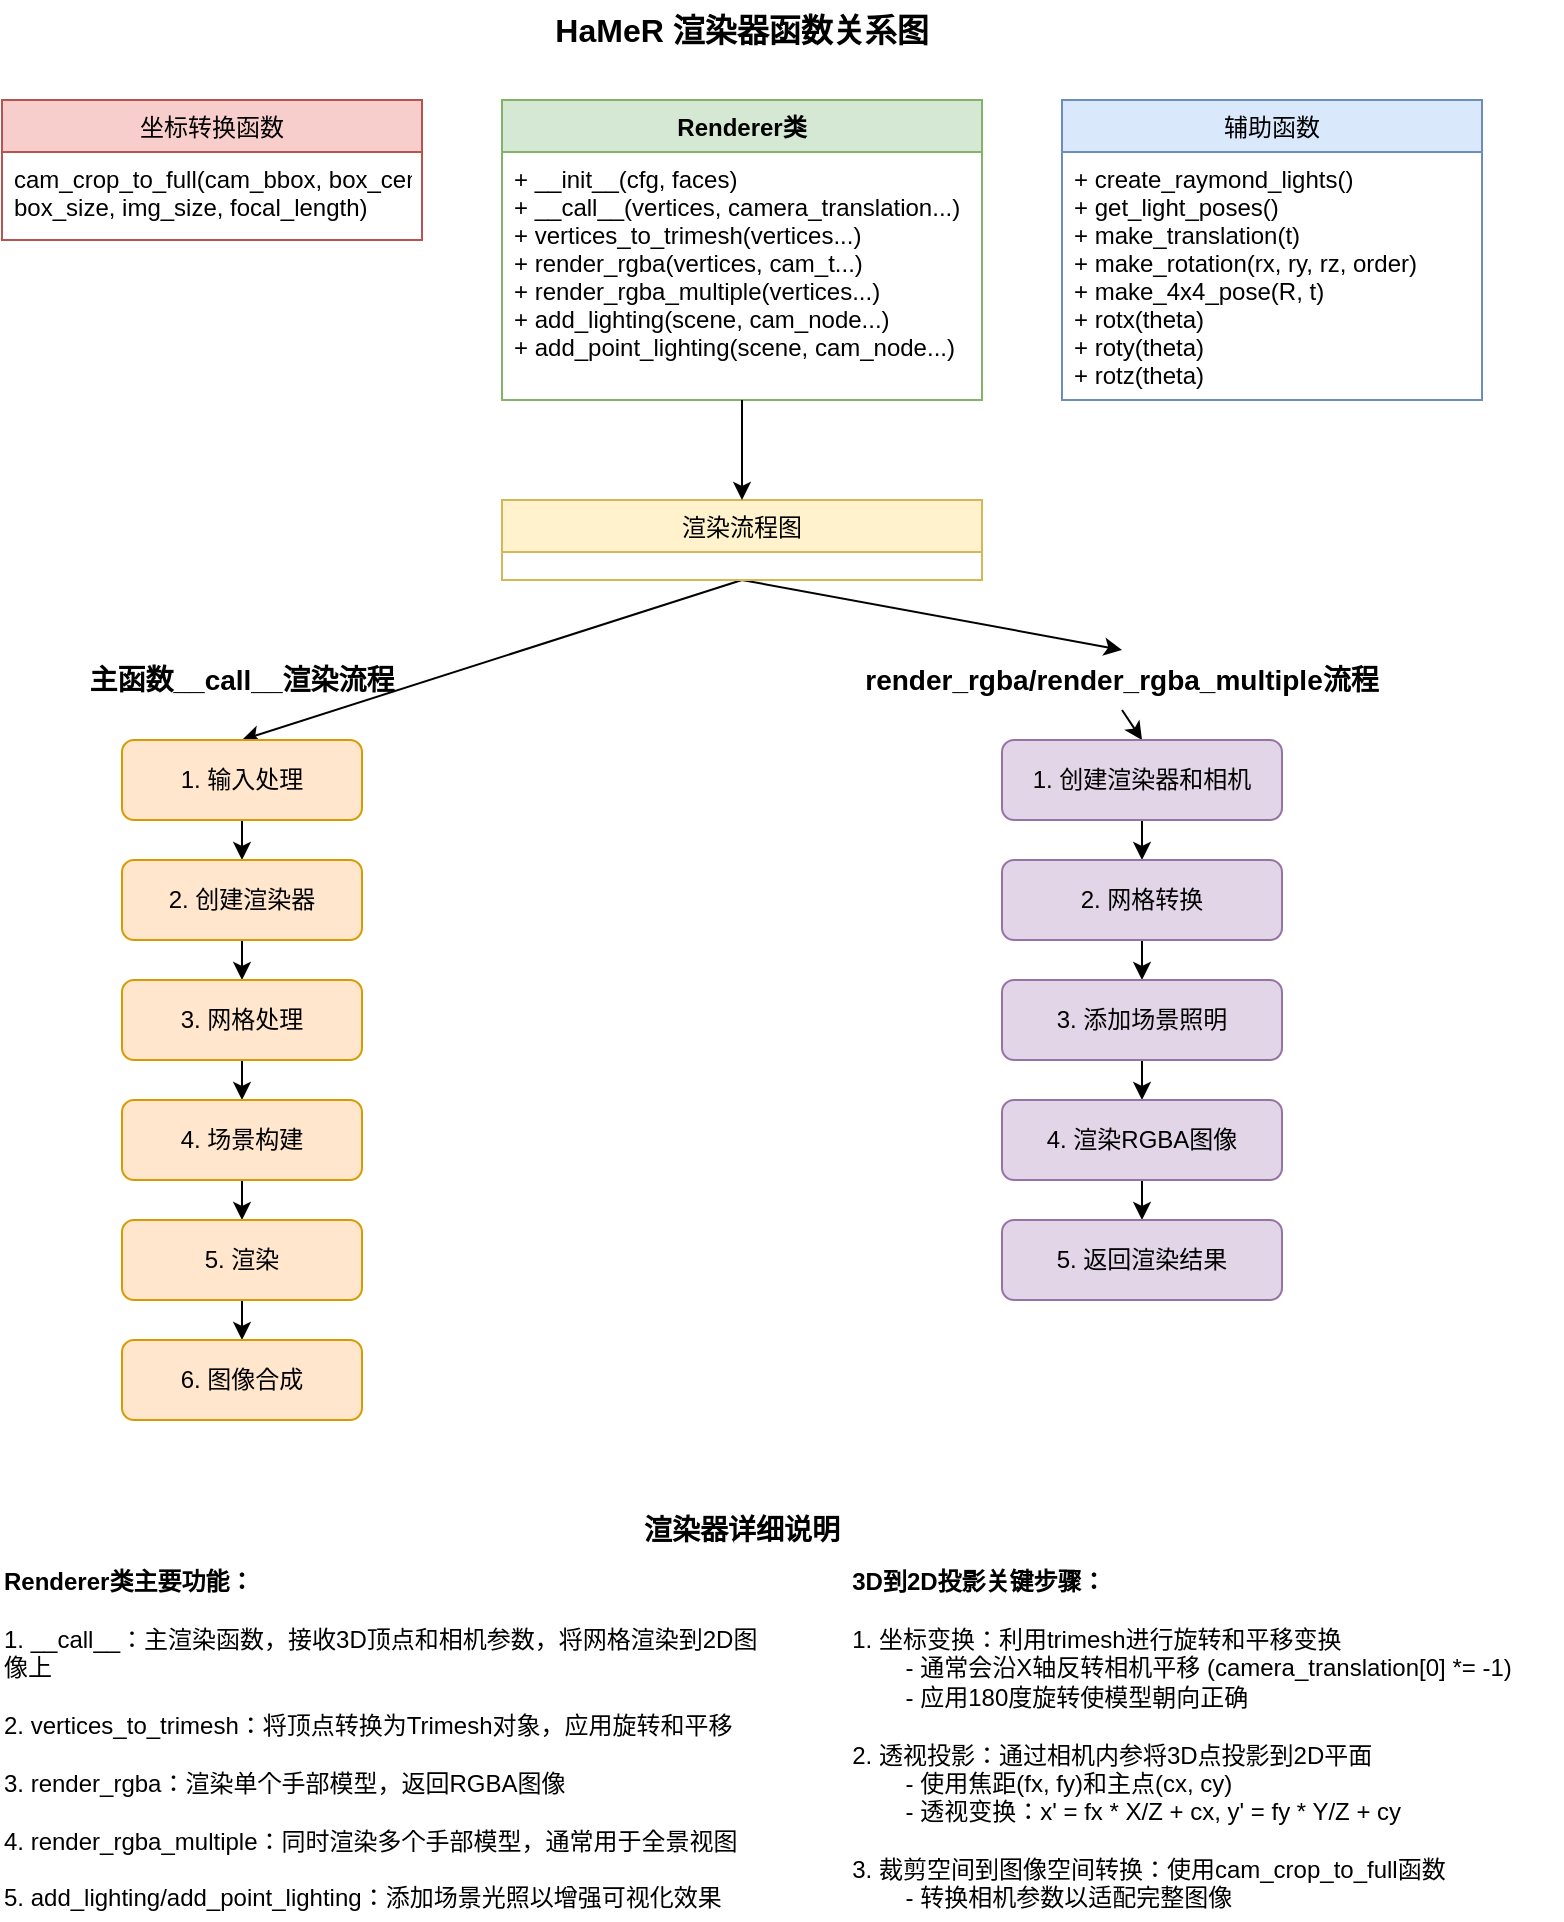 <mxfile>
    <diagram id="k59m7d2z7wkXlOyAY3DH" name="Page-1">
        <mxGraphModel dx="1102" dy="694" grid="1" gridSize="10" guides="1" tooltips="1" connect="1" arrows="1" fold="1" page="1" pageScale="1" pageWidth="827" pageHeight="1169" math="0" shadow="0">
            <root>
                <mxCell id="0"/>
                <mxCell id="1" parent="0"/>
                <mxCell id="2" value="HaMeR 渲染器函数关系图" style="text;html=1;strokeColor=none;fillColor=none;align=center;verticalAlign=middle;whiteSpace=wrap;rounded=0;fontSize=16;fontStyle=1" vertex="1" parent="1">
                    <mxGeometry x="260" y="30" width="280" height="30" as="geometry"/>
                </mxCell>
                <mxCell id="3" value="Renderer类" style="swimlane;fontStyle=1;align=center;verticalAlign=top;childLayout=stackLayout;horizontal=1;startSize=26;horizontalStack=0;resizeParent=1;resizeChild=0;resizeLast=0;collapsible=1;marginBottom=0;fillColor=#d5e8d4;strokeColor=#82b366;" vertex="1" parent="1">
                    <mxGeometry x="280" y="80" width="240" height="150" as="geometry"/>
                </mxCell>
                <mxCell id="4" value="+ __init__(cfg, faces)&#10;+ __call__(vertices, camera_translation...)&#10;+ vertices_to_trimesh(vertices...)&#10;+ render_rgba(vertices, cam_t...)&#10;+ render_rgba_multiple(vertices...)&#10;+ add_lighting(scene, cam_node...)&#10;+ add_point_lighting(scene, cam_node...)" style="text;strokeColor=none;fillColor=none;align=left;verticalAlign=top;spacingLeft=4;spacingRight=4;overflow=hidden;rotatable=0;points=[[0,0.5],[1,0.5]];portConstraint=eastwest;" vertex="1" parent="3">
                    <mxGeometry y="26" width="240" height="124" as="geometry"/>
                </mxCell>
                <mxCell id="5" value="坐标转换函数" style="swimlane;fontStyle=0;childLayout=stackLayout;horizontal=1;startSize=26;fillColor=#f8cecc;horizontalStack=0;resizeParent=1;resizeChild=0;resizeLast=0;collapsible=1;marginBottom=0;strokeColor=#b85450;" vertex="1" parent="1">
                    <mxGeometry x="30" y="80" width="210" height="70" as="geometry"/>
                </mxCell>
                <mxCell id="6" value="cam_crop_to_full(cam_bbox, box_center,&#10;box_size, img_size, focal_length)" style="text;strokeColor=none;fillColor=none;align=left;verticalAlign=top;spacingLeft=4;spacingRight=4;overflow=hidden;rotatable=0;points=[[0,0.5],[1,0.5]];portConstraint=eastwest;" vertex="1" parent="5">
                    <mxGeometry y="26" width="210" height="44" as="geometry"/>
                </mxCell>
                <mxCell id="9" value="辅助函数" style="swimlane;fontStyle=0;childLayout=stackLayout;horizontal=1;startSize=26;fillColor=#dae8fc;horizontalStack=0;resizeParent=1;resizeChild=0;resizeLast=0;collapsible=1;marginBottom=0;strokeColor=#6c8ebf;" vertex="1" parent="1">
                    <mxGeometry x="560" y="80" width="210" height="150" as="geometry"/>
                </mxCell>
                <mxCell id="10" value="+ create_raymond_lights()&#10;+ get_light_poses()&#10;+ make_translation(t)&#10;+ make_rotation(rx, ry, rz, order)&#10;+ make_4x4_pose(R, t)&#10;+ rotx(theta)&#10;+ roty(theta)&#10;+ rotz(theta)" style="text;strokeColor=none;fillColor=none;align=left;verticalAlign=top;spacingLeft=4;spacingRight=4;overflow=hidden;rotatable=0;points=[[0,0.5],[1,0.5]];portConstraint=eastwest;" vertex="1" parent="9">
                    <mxGeometry y="26" width="210" height="124" as="geometry"/>
                </mxCell>
                <mxCell id="28" style="edgeStyle=none;html=1;exitX=0.5;exitY=1;exitDx=0;exitDy=0;entryX=0.5;entryY=0;entryDx=0;entryDy=0;" edge="1" parent="1" source="11" target="16">
                    <mxGeometry relative="1" as="geometry"/>
                </mxCell>
                <mxCell id="29" style="edgeStyle=none;html=1;exitX=0.5;exitY=1;exitDx=0;exitDy=0;entryX=0.5;entryY=0;entryDx=0;entryDy=0;" edge="1" parent="1" source="11" target="21">
                    <mxGeometry relative="1" as="geometry"/>
                </mxCell>
                <mxCell id="11" value="渲染流程图" style="swimlane;fontStyle=0;childLayout=stackLayout;horizontal=1;startSize=26;fillColor=#fff2cc;horizontalStack=0;resizeParent=1;resizeChild=0;resizeLast=0;collapsible=1;marginBottom=0;strokeColor=#d6b656;" vertex="1" parent="1">
                    <mxGeometry x="280" y="280" width="240" height="40" as="geometry"/>
                </mxCell>
                <mxCell id="14" style="edgeStyle=none;html=1;exitX=0.5;exitY=1;exitDx=0;exitDy=0;entryX=0.5;entryY=0;entryDx=0;entryDy=0;" edge="1" parent="1" source="4" target="11">
                    <mxGeometry relative="1" as="geometry"/>
                </mxCell>
                <mxCell id="15" value="主函数__call__渲染流程" style="text;html=1;strokeColor=none;fillColor=none;align=center;verticalAlign=middle;whiteSpace=wrap;rounded=0;fontSize=14;fontStyle=1" vertex="1" parent="1">
                    <mxGeometry x="70" y="355" width="160" height="30" as="geometry"/>
                </mxCell>
                <mxCell id="30" style="edgeStyle=none;html=1;exitX=0.5;exitY=1;exitDx=0;exitDy=0;entryX=0.5;entryY=0;entryDx=0;entryDy=0;" edge="1" parent="1" source="16" target="17">
                    <mxGeometry relative="1" as="geometry"/>
                </mxCell>
                <mxCell id="16" value="1. 输入处理" style="rounded=1;whiteSpace=wrap;html=1;fillColor=#ffe6cc;strokeColor=#d79b00;" vertex="1" parent="1">
                    <mxGeometry x="90" y="400" width="120" height="40" as="geometry"/>
                </mxCell>
                <mxCell id="31" style="edgeStyle=none;html=1;exitX=0.5;exitY=1;exitDx=0;exitDy=0;entryX=0.5;entryY=0;entryDx=0;entryDy=0;" edge="1" parent="1" source="17" target="19">
                    <mxGeometry relative="1" as="geometry"/>
                </mxCell>
                <mxCell id="17" value="2. 创建渲染器" style="rounded=1;whiteSpace=wrap;html=1;fillColor=#ffe6cc;strokeColor=#d79b00;" vertex="1" parent="1">
                    <mxGeometry x="90" y="460" width="120" height="40" as="geometry"/>
                </mxCell>
                <mxCell id="32" style="edgeStyle=none;html=1;exitX=0.5;exitY=1;exitDx=0;exitDy=0;entryX=0.5;entryY=0;entryDx=0;entryDy=0;" edge="1" parent="1" source="19" target="27">
                    <mxGeometry relative="1" as="geometry"/>
                </mxCell>
                <mxCell id="19" value="3. 网格处理" style="rounded=1;whiteSpace=wrap;html=1;fillColor=#ffe6cc;strokeColor=#d79b00;" vertex="1" parent="1">
                    <mxGeometry x="90" y="520" width="120" height="40" as="geometry"/>
                </mxCell>
                <mxCell id="33" style="edgeStyle=none;html=1;exitX=0.5;exitY=1;exitDx=0;exitDy=0;entryX=0.5;entryY=0;entryDx=0;entryDy=0;" edge="1" parent="1" source="21" target="22">
                    <mxGeometry relative="1" as="geometry"/>
                </mxCell>
                <mxCell id="21" value="render_rgba/render_rgba_multiple流程" style="text;html=1;strokeColor=none;fillColor=none;align=center;verticalAlign=middle;whiteSpace=wrap;rounded=0;fontSize=14;fontStyle=1" vertex="1" parent="1">
                    <mxGeometry x="450" y="355" width="280" height="30" as="geometry"/>
                </mxCell>
                <mxCell id="34" style="edgeStyle=none;html=1;exitX=0.5;exitY=1;exitDx=0;exitDy=0;entryX=0.5;entryY=0;entryDx=0;entryDy=0;" edge="1" parent="1" source="22" target="23">
                    <mxGeometry relative="1" as="geometry"/>
                </mxCell>
                <mxCell id="22" value="1. 创建渲染器和相机" style="rounded=1;whiteSpace=wrap;html=1;fillColor=#e1d5e7;strokeColor=#9673a6;" vertex="1" parent="1">
                    <mxGeometry x="530" y="400" width="140" height="40" as="geometry"/>
                </mxCell>
                <mxCell id="35" style="edgeStyle=none;html=1;exitX=0.5;exitY=1;exitDx=0;exitDy=0;entryX=0.5;entryY=0;entryDx=0;entryDy=0;" edge="1" parent="1" source="23" target="24">
                    <mxGeometry relative="1" as="geometry"/>
                </mxCell>
                <mxCell id="23" value="2. 网格转换" style="rounded=1;whiteSpace=wrap;html=1;fillColor=#e1d5e7;strokeColor=#9673a6;" vertex="1" parent="1">
                    <mxGeometry x="530" y="460" width="140" height="40" as="geometry"/>
                </mxCell>
                <mxCell id="36" style="edgeStyle=none;html=1;exitX=0.5;exitY=1;exitDx=0;exitDy=0;entryX=0.5;entryY=0;entryDx=0;entryDy=0;" edge="1" parent="1" source="24" target="25">
                    <mxGeometry relative="1" as="geometry"/>
                </mxCell>
                <mxCell id="24" value="3. 添加场景照明" style="rounded=1;whiteSpace=wrap;html=1;fillColor=#e1d5e7;strokeColor=#9673a6;" vertex="1" parent="1">
                    <mxGeometry x="530" y="520" width="140" height="40" as="geometry"/>
                </mxCell>
                <mxCell id="37" style="edgeStyle=none;html=1;exitX=0.5;exitY=1;exitDx=0;exitDy=0;entryX=0.5;entryY=0;entryDx=0;entryDy=0;" edge="1" parent="1" source="25" target="26">
                    <mxGeometry relative="1" as="geometry"/>
                </mxCell>
                <mxCell id="25" value="4. 渲染RGBA图像" style="rounded=1;whiteSpace=wrap;html=1;fillColor=#e1d5e7;strokeColor=#9673a6;" vertex="1" parent="1">
                    <mxGeometry x="530" y="580" width="140" height="40" as="geometry"/>
                </mxCell>
                <mxCell id="26" value="5. 返回渲染结果" style="rounded=1;whiteSpace=wrap;html=1;fillColor=#e1d5e7;strokeColor=#9673a6;" vertex="1" parent="1">
                    <mxGeometry x="530" y="640" width="140" height="40" as="geometry"/>
                </mxCell>
                <mxCell id="38" style="edgeStyle=none;html=1;exitX=0.5;exitY=1;exitDx=0;exitDy=0;entryX=0.5;entryY=0;entryDx=0;entryDy=0;" edge="1" parent="1" source="27" target="39">
                    <mxGeometry relative="1" as="geometry"/>
                </mxCell>
                <mxCell id="27" value="4. 场景构建" style="rounded=1;whiteSpace=wrap;html=1;fillColor=#ffe6cc;strokeColor=#d79b00;" vertex="1" parent="1">
                    <mxGeometry x="90" y="580" width="120" height="40" as="geometry"/>
                </mxCell>
                <mxCell id="40" style="edgeStyle=none;html=1;exitX=0.5;exitY=1;exitDx=0;exitDy=0;entryX=0.5;entryY=0;entryDx=0;entryDy=0;" edge="1" parent="1" source="39" target="41">
                    <mxGeometry relative="1" as="geometry"/>
                </mxCell>
                <mxCell id="39" value="5. 渲染" style="rounded=1;whiteSpace=wrap;html=1;fillColor=#ffe6cc;strokeColor=#d79b00;" vertex="1" parent="1">
                    <mxGeometry x="90" y="640" width="120" height="40" as="geometry"/>
                </mxCell>
                <mxCell id="41" value="6. 图像合成" style="rounded=1;whiteSpace=wrap;html=1;fillColor=#ffe6cc;strokeColor=#d79b00;" vertex="1" parent="1">
                    <mxGeometry x="90" y="700" width="120" height="40" as="geometry"/>
                </mxCell>
                <mxCell id="42" value="渲染器详细说明" style="text;html=1;strokeColor=none;fillColor=none;align=center;verticalAlign=middle;whiteSpace=wrap;rounded=0;fontSize=14;fontStyle=1" vertex="1" parent="1">
                    <mxGeometry x="290" y="780" width="220" height="30" as="geometry"/>
                </mxCell>
                <mxCell id="43" value="&lt;div align=&quot;left&quot;&gt;&lt;b&gt;Renderer类主要功能：&lt;/b&gt;&lt;/div&gt;&lt;div align=&quot;left&quot;&gt;&lt;br&gt;&lt;/div&gt;&lt;div align=&quot;left&quot;&gt;1. __call__：主渲染函数，接收3D顶点和相机参数，将网格渲染到2D图像上&lt;/div&gt;&lt;div align=&quot;left&quot;&gt;&lt;br&gt;&lt;/div&gt;&lt;div align=&quot;left&quot;&gt;2. vertices_to_trimesh：将顶点转换为Trimesh对象，应用旋转和平移&lt;/div&gt;&lt;div align=&quot;left&quot;&gt;&lt;br&gt;&lt;/div&gt;&lt;div align=&quot;left&quot;&gt;3. render_rgba：渲染单个手部模型，返回RGBA图像&lt;/div&gt;&lt;div align=&quot;left&quot;&gt;&lt;br&gt;&lt;/div&gt;&lt;div align=&quot;left&quot;&gt;4. render_rgba_multiple：同时渲染多个手部模型，通常用于全景视图&lt;/div&gt;&lt;div align=&quot;left&quot;&gt;&lt;br&gt;&lt;/div&gt;&lt;div align=&quot;left&quot;&gt;5. add_lighting/add_point_lighting：添加场景光照以增强可视化效果&lt;/div&gt;" style="text;html=1;strokeColor=none;fillColor=none;align=center;verticalAlign=middle;whiteSpace=wrap;rounded=0;" vertex="1" parent="1">
                    <mxGeometry x="30" y="810" width="380" height="180" as="geometry"/>
                </mxCell>
                <mxCell id="44" value="&lt;div align=&quot;left&quot;&gt;&lt;b&gt;3D到2D投影关键步骤：&lt;/b&gt;&lt;/div&gt;&lt;div align=&quot;left&quot;&gt;&lt;br&gt;&lt;/div&gt;&lt;div align=&quot;left&quot;&gt;1. 坐标变换：利用trimesh进行旋转和平移变换&lt;/div&gt;&lt;div align=&quot;left&quot;&gt;&lt;span style=&quot;white-space: pre;&quot;&gt;&#9;&lt;/span&gt;- 通常会沿X轴反转相机平移 (camera_translation[0] *= -1)&lt;/div&gt;&lt;div align=&quot;left&quot;&gt;&lt;span style=&quot;white-space: pre;&quot;&gt;&#9;&lt;/span&gt;- 应用180度旋转使模型朝向正确&lt;/div&gt;&lt;div align=&quot;left&quot;&gt;&lt;br&gt;&lt;/div&gt;&lt;div align=&quot;left&quot;&gt;2. 透视投影：通过相机内参将3D点投影到2D平面&lt;/div&gt;&lt;div align=&quot;left&quot;&gt;&lt;span style=&quot;white-space: pre;&quot;&gt;&#9;&lt;/span&gt;- 使用焦距(fx, fy)和主点(cx, cy)&lt;/div&gt;&lt;div align=&quot;left&quot;&gt;&lt;span style=&quot;white-space: pre;&quot;&gt;&#9;&lt;/span&gt;- 透视变换：x' = fx * X/Z + cx, y' = fy * Y/Z + cy&lt;/div&gt;&lt;div align=&quot;left&quot;&gt;&lt;br&gt;&lt;/div&gt;&lt;div align=&quot;left&quot;&gt;3. 裁剪空间到图像空间转换：使用cam_crop_to_full函数&lt;/div&gt;&lt;div align=&quot;left&quot;&gt;&lt;span style=&quot;white-space: pre;&quot;&gt;&#9;&lt;/span&gt;- 转换相机参数以适配完整图像&lt;/div&gt;" style="text;html=1;strokeColor=none;fillColor=none;align=center;verticalAlign=middle;whiteSpace=wrap;rounded=0;" vertex="1" parent="1">
                    <mxGeometry x="430" y="810" width="380" height="180" as="geometry"/>
                </mxCell>
            </root>
        </mxGraphModel>
    </diagram>
</mxfile> 